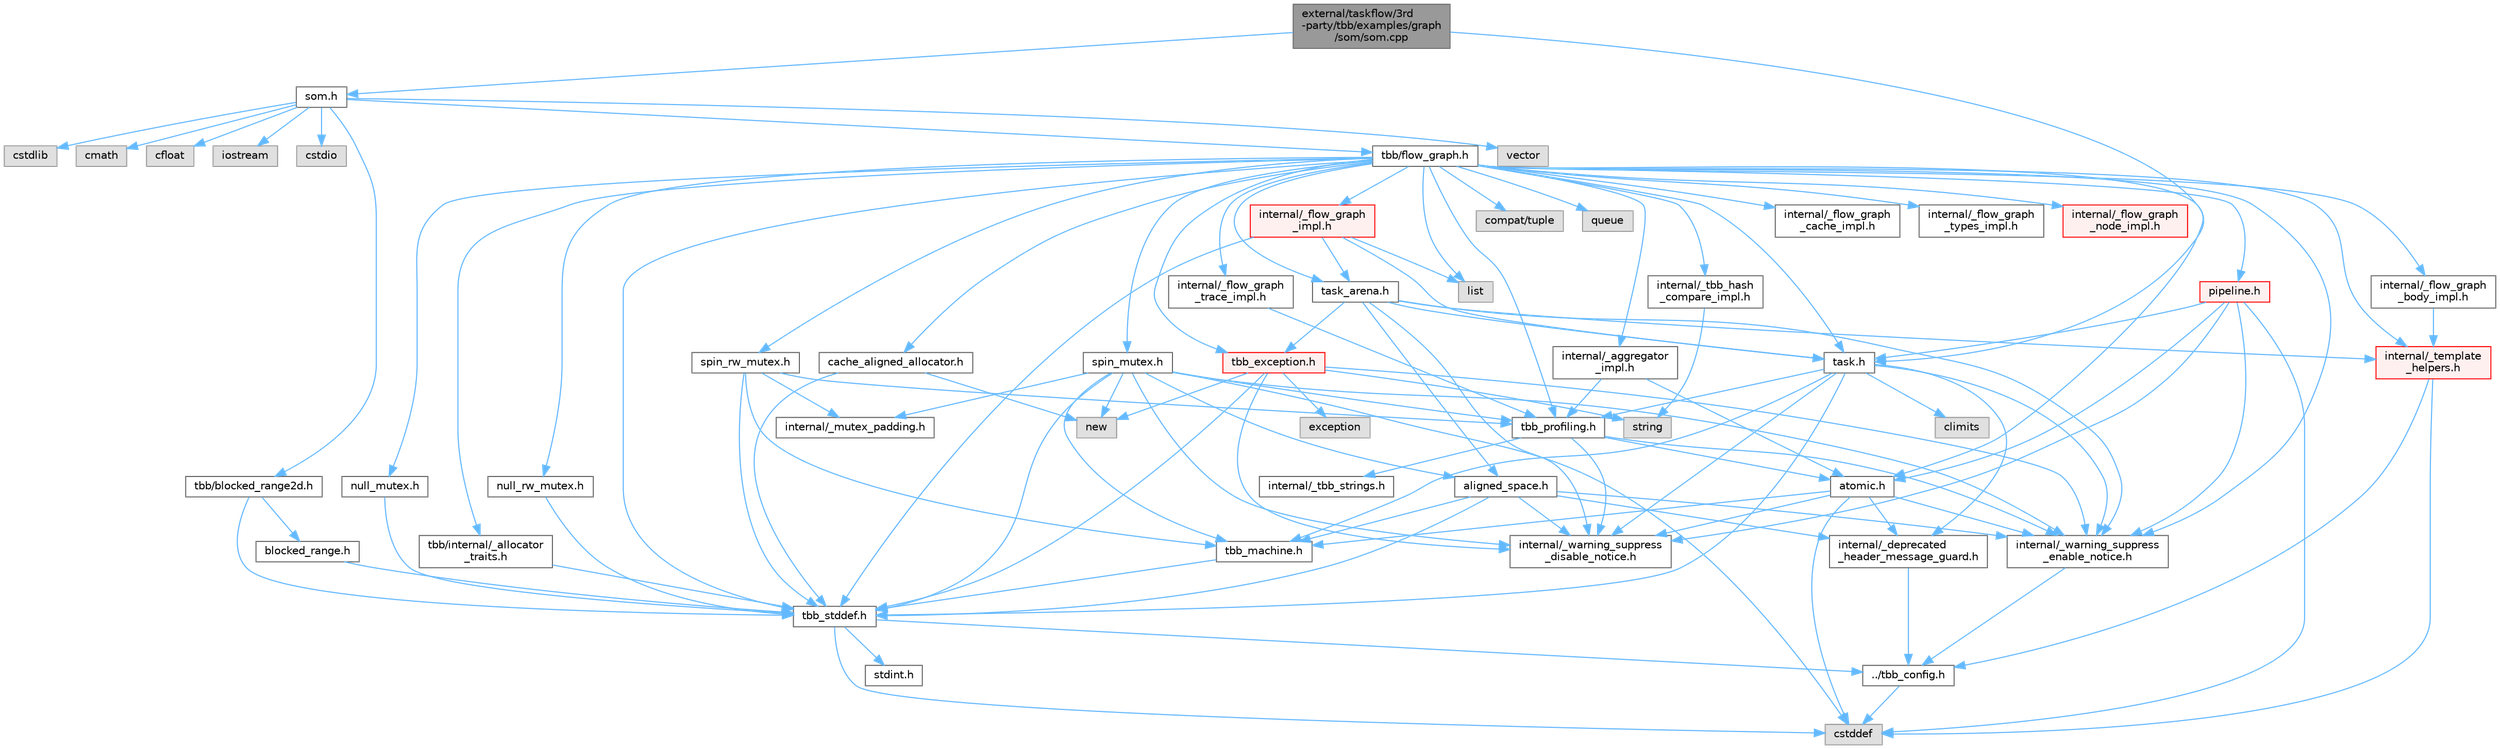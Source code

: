 digraph "external/taskflow/3rd-party/tbb/examples/graph/som/som.cpp"
{
 // LATEX_PDF_SIZE
  bgcolor="transparent";
  edge [fontname=Helvetica,fontsize=10,labelfontname=Helvetica,labelfontsize=10];
  node [fontname=Helvetica,fontsize=10,shape=box,height=0.2,width=0.4];
  Node1 [id="Node000001",label="external/taskflow/3rd\l-party/tbb/examples/graph\l/som/som.cpp",height=0.2,width=0.4,color="gray40", fillcolor="grey60", style="filled", fontcolor="black",tooltip=" "];
  Node1 -> Node2 [id="edge1_Node000001_Node000002",color="steelblue1",style="solid",tooltip=" "];
  Node2 [id="Node000002",label="som.h",height=0.2,width=0.4,color="grey40", fillcolor="white", style="filled",URL="$som_8h.html",tooltip=" "];
  Node2 -> Node3 [id="edge2_Node000002_Node000003",color="steelblue1",style="solid",tooltip=" "];
  Node3 [id="Node000003",label="vector",height=0.2,width=0.4,color="grey60", fillcolor="#E0E0E0", style="filled",tooltip=" "];
  Node2 -> Node4 [id="edge3_Node000002_Node000004",color="steelblue1",style="solid",tooltip=" "];
  Node4 [id="Node000004",label="cstdlib",height=0.2,width=0.4,color="grey60", fillcolor="#E0E0E0", style="filled",tooltip=" "];
  Node2 -> Node5 [id="edge4_Node000002_Node000005",color="steelblue1",style="solid",tooltip=" "];
  Node5 [id="Node000005",label="cmath",height=0.2,width=0.4,color="grey60", fillcolor="#E0E0E0", style="filled",tooltip=" "];
  Node2 -> Node6 [id="edge5_Node000002_Node000006",color="steelblue1",style="solid",tooltip=" "];
  Node6 [id="Node000006",label="cfloat",height=0.2,width=0.4,color="grey60", fillcolor="#E0E0E0", style="filled",tooltip=" "];
  Node2 -> Node7 [id="edge6_Node000002_Node000007",color="steelblue1",style="solid",tooltip=" "];
  Node7 [id="Node000007",label="iostream",height=0.2,width=0.4,color="grey60", fillcolor="#E0E0E0", style="filled",tooltip=" "];
  Node2 -> Node8 [id="edge7_Node000002_Node000008",color="steelblue1",style="solid",tooltip=" "];
  Node8 [id="Node000008",label="cstdio",height=0.2,width=0.4,color="grey60", fillcolor="#E0E0E0", style="filled",tooltip=" "];
  Node2 -> Node9 [id="edge8_Node000002_Node000009",color="steelblue1",style="solid",tooltip=" "];
  Node9 [id="Node000009",label="tbb/flow_graph.h",height=0.2,width=0.4,color="grey40", fillcolor="white", style="filled",URL="$flow__graph_8h.html",tooltip="The graph related classes and functions"];
  Node9 -> Node10 [id="edge9_Node000009_Node000010",color="steelblue1",style="solid",tooltip=" "];
  Node10 [id="Node000010",label="internal/_warning_suppress\l_enable_notice.h",height=0.2,width=0.4,color="grey40", fillcolor="white", style="filled",URL="$__warning__suppress__enable__notice_8h.html",tooltip=" "];
  Node10 -> Node11 [id="edge10_Node000010_Node000011",color="steelblue1",style="solid",tooltip=" "];
  Node11 [id="Node000011",label="../tbb_config.h",height=0.2,width=0.4,color="grey40", fillcolor="white", style="filled",URL="$tbb__config_8h.html",tooltip=" "];
  Node11 -> Node12 [id="edge11_Node000011_Node000012",color="steelblue1",style="solid",tooltip=" "];
  Node12 [id="Node000012",label="cstddef",height=0.2,width=0.4,color="grey60", fillcolor="#E0E0E0", style="filled",tooltip=" "];
  Node9 -> Node13 [id="edge12_Node000009_Node000013",color="steelblue1",style="solid",tooltip=" "];
  Node13 [id="Node000013",label="tbb_stddef.h",height=0.2,width=0.4,color="grey40", fillcolor="white", style="filled",URL="$tbb__stddef_8h.html",tooltip=" "];
  Node13 -> Node11 [id="edge13_Node000013_Node000011",color="steelblue1",style="solid",tooltip=" "];
  Node13 -> Node12 [id="edge14_Node000013_Node000012",color="steelblue1",style="solid",tooltip=" "];
  Node13 -> Node14 [id="edge15_Node000013_Node000014",color="steelblue1",style="solid",tooltip=" "];
  Node14 [id="Node000014",label="stdint.h",height=0.2,width=0.4,color="grey40", fillcolor="white", style="filled",URL="$stdint_8h.html",tooltip=" "];
  Node9 -> Node15 [id="edge16_Node000009_Node000015",color="steelblue1",style="solid",tooltip=" "];
  Node15 [id="Node000015",label="atomic.h",height=0.2,width=0.4,color="grey40", fillcolor="white", style="filled",URL="$external_2taskflow_23rd-party_2tbb_2include_2tbb_2atomic_8h.html",tooltip=" "];
  Node15 -> Node16 [id="edge17_Node000015_Node000016",color="steelblue1",style="solid",tooltip=" "];
  Node16 [id="Node000016",label="internal/_deprecated\l_header_message_guard.h",height=0.2,width=0.4,color="grey40", fillcolor="white", style="filled",URL="$__deprecated__header__message__guard_8h.html",tooltip=" "];
  Node16 -> Node11 [id="edge18_Node000016_Node000011",color="steelblue1",style="solid",tooltip=" "];
  Node15 -> Node10 [id="edge19_Node000015_Node000010",color="steelblue1",style="solid",tooltip=" "];
  Node15 -> Node12 [id="edge20_Node000015_Node000012",color="steelblue1",style="solid",tooltip=" "];
  Node15 -> Node17 [id="edge21_Node000015_Node000017",color="steelblue1",style="solid",tooltip=" "];
  Node17 [id="Node000017",label="tbb_machine.h",height=0.2,width=0.4,color="grey40", fillcolor="white", style="filled",URL="$tbb__machine_8h.html",tooltip=" "];
  Node17 -> Node13 [id="edge22_Node000017_Node000013",color="steelblue1",style="solid",tooltip=" "];
  Node15 -> Node18 [id="edge23_Node000015_Node000018",color="steelblue1",style="solid",tooltip=" "];
  Node18 [id="Node000018",label="internal/_warning_suppress\l_disable_notice.h",height=0.2,width=0.4,color="grey40", fillcolor="white", style="filled",URL="$__warning__suppress__disable__notice_8h.html",tooltip=" "];
  Node9 -> Node19 [id="edge24_Node000009_Node000019",color="steelblue1",style="solid",tooltip=" "];
  Node19 [id="Node000019",label="spin_mutex.h",height=0.2,width=0.4,color="grey40", fillcolor="white", style="filled",URL="$external_2taskflow_23rd-party_2tbb_2include_2tbb_2spin__mutex_8h.html",tooltip=" "];
  Node19 -> Node10 [id="edge25_Node000019_Node000010",color="steelblue1",style="solid",tooltip=" "];
  Node19 -> Node12 [id="edge26_Node000019_Node000012",color="steelblue1",style="solid",tooltip=" "];
  Node19 -> Node20 [id="edge27_Node000019_Node000020",color="steelblue1",style="solid",tooltip=" "];
  Node20 [id="Node000020",label="new",height=0.2,width=0.4,color="grey60", fillcolor="#E0E0E0", style="filled",tooltip=" "];
  Node19 -> Node21 [id="edge28_Node000019_Node000021",color="steelblue1",style="solid",tooltip=" "];
  Node21 [id="Node000021",label="aligned_space.h",height=0.2,width=0.4,color="grey40", fillcolor="white", style="filled",URL="$aligned__space_8h.html",tooltip=" "];
  Node21 -> Node16 [id="edge29_Node000021_Node000016",color="steelblue1",style="solid",tooltip=" "];
  Node21 -> Node10 [id="edge30_Node000021_Node000010",color="steelblue1",style="solid",tooltip=" "];
  Node21 -> Node13 [id="edge31_Node000021_Node000013",color="steelblue1",style="solid",tooltip=" "];
  Node21 -> Node17 [id="edge32_Node000021_Node000017",color="steelblue1",style="solid",tooltip=" "];
  Node21 -> Node18 [id="edge33_Node000021_Node000018",color="steelblue1",style="solid",tooltip=" "];
  Node19 -> Node13 [id="edge34_Node000019_Node000013",color="steelblue1",style="solid",tooltip=" "];
  Node19 -> Node17 [id="edge35_Node000019_Node000017",color="steelblue1",style="solid",tooltip=" "];
  Node19 -> Node22 [id="edge36_Node000019_Node000022",color="steelblue1",style="solid",tooltip=" "];
  Node22 [id="Node000022",label="tbb_profiling.h",height=0.2,width=0.4,color="grey40", fillcolor="white", style="filled",URL="$tbb__profiling_8h.html",tooltip=" "];
  Node22 -> Node10 [id="edge37_Node000022_Node000010",color="steelblue1",style="solid",tooltip=" "];
  Node22 -> Node23 [id="edge38_Node000022_Node000023",color="steelblue1",style="solid",tooltip=" "];
  Node23 [id="Node000023",label="internal/_tbb_strings.h",height=0.2,width=0.4,color="grey40", fillcolor="white", style="filled",URL="$__tbb__strings_8h.html",tooltip=" "];
  Node22 -> Node15 [id="edge39_Node000022_Node000015",color="steelblue1",style="solid",tooltip=" "];
  Node22 -> Node18 [id="edge40_Node000022_Node000018",color="steelblue1",style="solid",tooltip=" "];
  Node19 -> Node24 [id="edge41_Node000019_Node000024",color="steelblue1",style="solid",tooltip=" "];
  Node24 [id="Node000024",label="internal/_mutex_padding.h",height=0.2,width=0.4,color="grey40", fillcolor="white", style="filled",URL="$__mutex__padding_8h.html",tooltip=" "];
  Node19 -> Node18 [id="edge42_Node000019_Node000018",color="steelblue1",style="solid",tooltip=" "];
  Node9 -> Node25 [id="edge43_Node000009_Node000025",color="steelblue1",style="solid",tooltip=" "];
  Node25 [id="Node000025",label="null_mutex.h",height=0.2,width=0.4,color="grey40", fillcolor="white", style="filled",URL="$external_2taskflow_23rd-party_2tbb_2include_2tbb_2null__mutex_8h.html",tooltip=" "];
  Node25 -> Node13 [id="edge44_Node000025_Node000013",color="steelblue1",style="solid",tooltip=" "];
  Node9 -> Node26 [id="edge45_Node000009_Node000026",color="steelblue1",style="solid",tooltip=" "];
  Node26 [id="Node000026",label="spin_rw_mutex.h",height=0.2,width=0.4,color="grey40", fillcolor="white", style="filled",URL="$spin__rw__mutex_8h.html",tooltip=" "];
  Node26 -> Node13 [id="edge46_Node000026_Node000013",color="steelblue1",style="solid",tooltip=" "];
  Node26 -> Node17 [id="edge47_Node000026_Node000017",color="steelblue1",style="solid",tooltip=" "];
  Node26 -> Node22 [id="edge48_Node000026_Node000022",color="steelblue1",style="solid",tooltip=" "];
  Node26 -> Node24 [id="edge49_Node000026_Node000024",color="steelblue1",style="solid",tooltip=" "];
  Node9 -> Node27 [id="edge50_Node000009_Node000027",color="steelblue1",style="solid",tooltip=" "];
  Node27 [id="Node000027",label="null_rw_mutex.h",height=0.2,width=0.4,color="grey40", fillcolor="white", style="filled",URL="$null__rw__mutex_8h.html",tooltip=" "];
  Node27 -> Node13 [id="edge51_Node000027_Node000013",color="steelblue1",style="solid",tooltip=" "];
  Node9 -> Node28 [id="edge52_Node000009_Node000028",color="steelblue1",style="solid",tooltip=" "];
  Node28 [id="Node000028",label="task.h",height=0.2,width=0.4,color="grey40", fillcolor="white", style="filled",URL="$task_8h.html",tooltip=" "];
  Node28 -> Node16 [id="edge53_Node000028_Node000016",color="steelblue1",style="solid",tooltip=" "];
  Node28 -> Node10 [id="edge54_Node000028_Node000010",color="steelblue1",style="solid",tooltip=" "];
  Node28 -> Node13 [id="edge55_Node000028_Node000013",color="steelblue1",style="solid",tooltip=" "];
  Node28 -> Node17 [id="edge56_Node000028_Node000017",color="steelblue1",style="solid",tooltip=" "];
  Node28 -> Node22 [id="edge57_Node000028_Node000022",color="steelblue1",style="solid",tooltip=" "];
  Node28 -> Node29 [id="edge58_Node000028_Node000029",color="steelblue1",style="solid",tooltip=" "];
  Node29 [id="Node000029",label="climits",height=0.2,width=0.4,color="grey60", fillcolor="#E0E0E0", style="filled",tooltip=" "];
  Node28 -> Node18 [id="edge59_Node000028_Node000018",color="steelblue1",style="solid",tooltip=" "];
  Node9 -> Node30 [id="edge60_Node000009_Node000030",color="steelblue1",style="solid",tooltip=" "];
  Node30 [id="Node000030",label="cache_aligned_allocator.h",height=0.2,width=0.4,color="grey40", fillcolor="white", style="filled",URL="$cache__aligned__allocator_8h.html",tooltip=" "];
  Node30 -> Node20 [id="edge61_Node000030_Node000020",color="steelblue1",style="solid",tooltip=" "];
  Node30 -> Node13 [id="edge62_Node000030_Node000013",color="steelblue1",style="solid",tooltip=" "];
  Node9 -> Node31 [id="edge63_Node000009_Node000031",color="steelblue1",style="solid",tooltip=" "];
  Node31 [id="Node000031",label="tbb_exception.h",height=0.2,width=0.4,color="red", fillcolor="#FFF0F0", style="filled",URL="$tbb__exception_8h.html",tooltip=" "];
  Node31 -> Node10 [id="edge64_Node000031_Node000010",color="steelblue1",style="solid",tooltip=" "];
  Node31 -> Node13 [id="edge65_Node000031_Node000013",color="steelblue1",style="solid",tooltip=" "];
  Node31 -> Node32 [id="edge66_Node000031_Node000032",color="steelblue1",style="solid",tooltip=" "];
  Node32 [id="Node000032",label="exception",height=0.2,width=0.4,color="grey60", fillcolor="#E0E0E0", style="filled",tooltip=" "];
  Node31 -> Node20 [id="edge67_Node000031_Node000020",color="steelblue1",style="solid",tooltip=" "];
  Node31 -> Node33 [id="edge68_Node000031_Node000033",color="steelblue1",style="solid",tooltip=" "];
  Node33 [id="Node000033",label="string",height=0.2,width=0.4,color="grey60", fillcolor="#E0E0E0", style="filled",tooltip=" "];
  Node31 -> Node18 [id="edge69_Node000031_Node000018",color="steelblue1",style="solid",tooltip=" "];
  Node9 -> Node37 [id="edge70_Node000009_Node000037",color="steelblue1",style="solid",tooltip=" "];
  Node37 [id="Node000037",label="pipeline.h",height=0.2,width=0.4,color="red", fillcolor="#FFF0F0", style="filled",URL="$pipeline_8h.html",tooltip=" "];
  Node37 -> Node10 [id="edge71_Node000037_Node000010",color="steelblue1",style="solid",tooltip=" "];
  Node37 -> Node15 [id="edge72_Node000037_Node000015",color="steelblue1",style="solid",tooltip=" "];
  Node37 -> Node28 [id="edge73_Node000037_Node000028",color="steelblue1",style="solid",tooltip=" "];
  Node37 -> Node12 [id="edge74_Node000037_Node000012",color="steelblue1",style="solid",tooltip=" "];
  Node37 -> Node18 [id="edge75_Node000037_Node000018",color="steelblue1",style="solid",tooltip=" "];
  Node9 -> Node38 [id="edge76_Node000009_Node000038",color="steelblue1",style="solid",tooltip=" "];
  Node38 [id="Node000038",label="internal/_template\l_helpers.h",height=0.2,width=0.4,color="red", fillcolor="#FFF0F0", style="filled",URL="$__template__helpers_8h.html",tooltip=" "];
  Node38 -> Node12 [id="edge77_Node000038_Node000012",color="steelblue1",style="solid",tooltip=" "];
  Node38 -> Node11 [id="edge78_Node000038_Node000011",color="steelblue1",style="solid",tooltip=" "];
  Node9 -> Node40 [id="edge79_Node000009_Node000040",color="steelblue1",style="solid",tooltip=" "];
  Node40 [id="Node000040",label="internal/_aggregator\l_impl.h",height=0.2,width=0.4,color="grey40", fillcolor="white", style="filled",URL="$__aggregator__impl_8h.html",tooltip=" "];
  Node40 -> Node15 [id="edge80_Node000040_Node000015",color="steelblue1",style="solid",tooltip=" "];
  Node40 -> Node22 [id="edge81_Node000040_Node000022",color="steelblue1",style="solid",tooltip=" "];
  Node9 -> Node41 [id="edge82_Node000009_Node000041",color="steelblue1",style="solid",tooltip=" "];
  Node41 [id="Node000041",label="tbb/internal/_allocator\l_traits.h",height=0.2,width=0.4,color="grey40", fillcolor="white", style="filled",URL="$__allocator__traits_8h.html",tooltip=" "];
  Node41 -> Node13 [id="edge83_Node000041_Node000013",color="steelblue1",style="solid",tooltip=" "];
  Node9 -> Node22 [id="edge84_Node000009_Node000022",color="steelblue1",style="solid",tooltip=" "];
  Node9 -> Node42 [id="edge85_Node000009_Node000042",color="steelblue1",style="solid",tooltip=" "];
  Node42 [id="Node000042",label="task_arena.h",height=0.2,width=0.4,color="grey40", fillcolor="white", style="filled",URL="$task__arena_8h.html",tooltip=" "];
  Node42 -> Node10 [id="edge86_Node000042_Node000010",color="steelblue1",style="solid",tooltip=" "];
  Node42 -> Node28 [id="edge87_Node000042_Node000028",color="steelblue1",style="solid",tooltip=" "];
  Node42 -> Node31 [id="edge88_Node000042_Node000031",color="steelblue1",style="solid",tooltip=" "];
  Node42 -> Node38 [id="edge89_Node000042_Node000038",color="steelblue1",style="solid",tooltip=" "];
  Node42 -> Node21 [id="edge90_Node000042_Node000021",color="steelblue1",style="solid",tooltip=" "];
  Node42 -> Node18 [id="edge91_Node000042_Node000018",color="steelblue1",style="solid",tooltip=" "];
  Node9 -> Node43 [id="edge92_Node000009_Node000043",color="steelblue1",style="solid",tooltip=" "];
  Node43 [id="Node000043",label="compat/tuple",height=0.2,width=0.4,color="grey60", fillcolor="#E0E0E0", style="filled",tooltip=" "];
  Node9 -> Node44 [id="edge93_Node000009_Node000044",color="steelblue1",style="solid",tooltip=" "];
  Node44 [id="Node000044",label="list",height=0.2,width=0.4,color="grey60", fillcolor="#E0E0E0", style="filled",tooltip=" "];
  Node9 -> Node45 [id="edge94_Node000009_Node000045",color="steelblue1",style="solid",tooltip=" "];
  Node45 [id="Node000045",label="queue",height=0.2,width=0.4,color="grey60", fillcolor="#E0E0E0", style="filled",tooltip=" "];
  Node9 -> Node46 [id="edge95_Node000009_Node000046",color="steelblue1",style="solid",tooltip=" "];
  Node46 [id="Node000046",label="internal/_flow_graph\l_impl.h",height=0.2,width=0.4,color="red", fillcolor="#FFF0F0", style="filled",URL="$__flow__graph__impl_8h.html",tooltip=" "];
  Node46 -> Node13 [id="edge96_Node000046_Node000013",color="steelblue1",style="solid",tooltip=" "];
  Node46 -> Node28 [id="edge97_Node000046_Node000028",color="steelblue1",style="solid",tooltip=" "];
  Node46 -> Node42 [id="edge98_Node000046_Node000042",color="steelblue1",style="solid",tooltip=" "];
  Node46 -> Node44 [id="edge99_Node000046_Node000044",color="steelblue1",style="solid",tooltip=" "];
  Node9 -> Node48 [id="edge100_Node000009_Node000048",color="steelblue1",style="solid",tooltip=" "];
  Node48 [id="Node000048",label="internal/_flow_graph\l_trace_impl.h",height=0.2,width=0.4,color="grey40", fillcolor="white", style="filled",URL="$__flow__graph__trace__impl_8h.html",tooltip=" "];
  Node48 -> Node22 [id="edge101_Node000048_Node000022",color="steelblue1",style="solid",tooltip=" "];
  Node9 -> Node49 [id="edge102_Node000009_Node000049",color="steelblue1",style="solid",tooltip=" "];
  Node49 [id="Node000049",label="internal/_tbb_hash\l_compare_impl.h",height=0.2,width=0.4,color="grey40", fillcolor="white", style="filled",URL="$__tbb__hash__compare__impl_8h.html",tooltip=" "];
  Node49 -> Node33 [id="edge103_Node000049_Node000033",color="steelblue1",style="solid",tooltip=" "];
  Node9 -> Node50 [id="edge104_Node000009_Node000050",color="steelblue1",style="solid",tooltip=" "];
  Node50 [id="Node000050",label="internal/_flow_graph\l_body_impl.h",height=0.2,width=0.4,color="grey40", fillcolor="white", style="filled",URL="$__flow__graph__body__impl_8h.html",tooltip=" "];
  Node50 -> Node38 [id="edge105_Node000050_Node000038",color="steelblue1",style="solid",tooltip=" "];
  Node9 -> Node51 [id="edge106_Node000009_Node000051",color="steelblue1",style="solid",tooltip=" "];
  Node51 [id="Node000051",label="internal/_flow_graph\l_cache_impl.h",height=0.2,width=0.4,color="grey40", fillcolor="white", style="filled",URL="$__flow__graph__cache__impl_8h.html",tooltip=" "];
  Node9 -> Node52 [id="edge107_Node000009_Node000052",color="steelblue1",style="solid",tooltip=" "];
  Node52 [id="Node000052",label="internal/_flow_graph\l_types_impl.h",height=0.2,width=0.4,color="grey40", fillcolor="white", style="filled",URL="$__flow__graph__types__impl_8h.html",tooltip=" "];
  Node9 -> Node53 [id="edge108_Node000009_Node000053",color="steelblue1",style="solid",tooltip=" "];
  Node53 [id="Node000053",label="internal/_flow_graph\l_node_impl.h",height=0.2,width=0.4,color="red", fillcolor="#FFF0F0", style="filled",URL="$__flow__graph__node__impl_8h.html",tooltip=" "];
  Node2 -> Node55 [id="edge109_Node000002_Node000055",color="steelblue1",style="solid",tooltip=" "];
  Node55 [id="Node000055",label="tbb/blocked_range2d.h",height=0.2,width=0.4,color="grey40", fillcolor="white", style="filled",URL="$blocked__range2d_8h.html",tooltip=" "];
  Node55 -> Node13 [id="edge110_Node000055_Node000013",color="steelblue1",style="solid",tooltip=" "];
  Node55 -> Node56 [id="edge111_Node000055_Node000056",color="steelblue1",style="solid",tooltip=" "];
  Node56 [id="Node000056",label="blocked_range.h",height=0.2,width=0.4,color="grey40", fillcolor="white", style="filled",URL="$blocked__range_8h.html",tooltip=" "];
  Node56 -> Node13 [id="edge112_Node000056_Node000013",color="steelblue1",style="solid",tooltip=" "];
  Node1 -> Node28 [id="edge113_Node000001_Node000028",color="steelblue1",style="solid",tooltip=" "];
}
